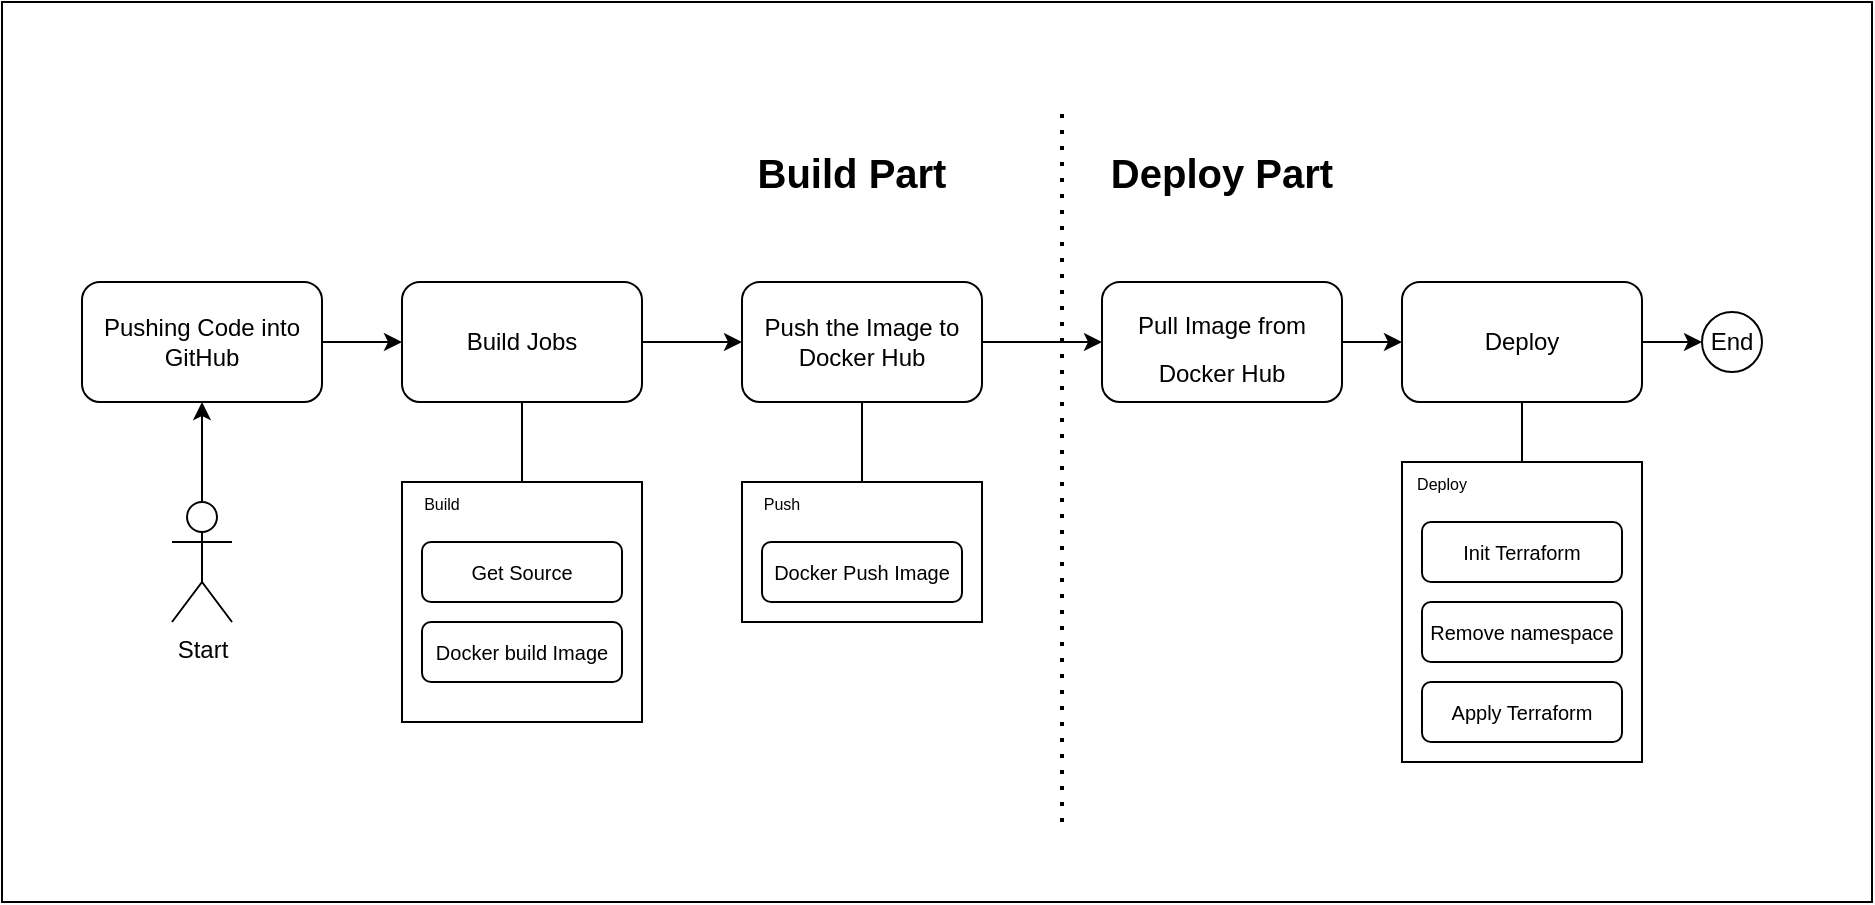 <mxfile>
    <diagram id="uXvjQHK0t-HTV99rKOrY" name="Page-1">
        <mxGraphModel dx="1265" dy="916" grid="1" gridSize="10" guides="1" tooltips="1" connect="1" arrows="1" fold="1" page="1" pageScale="1" pageWidth="850" pageHeight="1100" math="0" shadow="0">
            <root>
                <mxCell id="0"/>
                <mxCell id="1" parent="0"/>
                <mxCell id="43" value="" style="rounded=0;whiteSpace=wrap;html=1;fontSize=10;" vertex="1" parent="1">
                    <mxGeometry x="130" y="160" width="935" height="450" as="geometry"/>
                </mxCell>
                <mxCell id="8" style="edgeStyle=none;html=1;entryX=0;entryY=0.5;entryDx=0;entryDy=0;" parent="1" source="2" target="7" edge="1">
                    <mxGeometry relative="1" as="geometry"/>
                </mxCell>
                <mxCell id="2" value="Pushing Code into GitHub" style="rounded=1;whiteSpace=wrap;html=1;" parent="1" vertex="1">
                    <mxGeometry x="170" y="300" width="120" height="60" as="geometry"/>
                </mxCell>
                <mxCell id="4" style="edgeStyle=none;html=1;" parent="1" source="3" target="2" edge="1">
                    <mxGeometry relative="1" as="geometry"/>
                </mxCell>
                <mxCell id="3" value="Start" style="shape=umlActor;verticalLabelPosition=bottom;verticalAlign=top;html=1;outlineConnect=0;" parent="1" vertex="1">
                    <mxGeometry x="215" y="410" width="30" height="60" as="geometry"/>
                </mxCell>
                <mxCell id="10" style="edgeStyle=none;html=1;" parent="1" source="7" target="9" edge="1">
                    <mxGeometry relative="1" as="geometry"/>
                </mxCell>
                <mxCell id="7" value="Build Jobs" style="rounded=1;whiteSpace=wrap;html=1;" parent="1" vertex="1">
                    <mxGeometry x="330" y="300" width="120" height="60" as="geometry"/>
                </mxCell>
                <mxCell id="14" style="edgeStyle=none;html=1;entryX=0;entryY=0.5;entryDx=0;entryDy=0;" parent="1" source="9" target="27" edge="1">
                    <mxGeometry relative="1" as="geometry"/>
                </mxCell>
                <mxCell id="9" value="Push the Image to Docker Hub" style="rounded=1;whiteSpace=wrap;html=1;" parent="1" vertex="1">
                    <mxGeometry x="500" y="300" width="120" height="60" as="geometry"/>
                </mxCell>
                <mxCell id="11" value="End" style="ellipse;whiteSpace=wrap;html=1;aspect=fixed;" parent="1" vertex="1">
                    <mxGeometry x="980" y="315" width="30" height="30" as="geometry"/>
                </mxCell>
                <mxCell id="21" value="" style="endArrow=none;html=1;fontSize=10;entryX=0.5;entryY=1;entryDx=0;entryDy=0;exitX=0.5;exitY=0;exitDx=0;exitDy=0;" edge="1" parent="1" source="15" target="7">
                    <mxGeometry width="50" height="50" relative="1" as="geometry">
                        <mxPoint x="450" y="490" as="sourcePoint"/>
                        <mxPoint x="500" y="440" as="targetPoint"/>
                    </mxGeometry>
                </mxCell>
                <mxCell id="23" value="" style="endArrow=none;html=1;fontSize=10;exitX=0.5;exitY=1;exitDx=0;exitDy=0;entryX=0.5;entryY=0;entryDx=0;entryDy=0;" edge="1" parent="1" source="9" target="22">
                    <mxGeometry width="50" height="50" relative="1" as="geometry">
                        <mxPoint x="480" y="520" as="sourcePoint"/>
                        <mxPoint x="530" y="470" as="targetPoint"/>
                    </mxGeometry>
                </mxCell>
                <mxCell id="25" value="" style="endArrow=none;dashed=1;html=1;dashPattern=1 3;strokeWidth=2;fontSize=10;" edge="1" parent="1">
                    <mxGeometry width="50" height="50" relative="1" as="geometry">
                        <mxPoint x="660" y="570" as="sourcePoint"/>
                        <mxPoint x="660" y="210" as="targetPoint"/>
                    </mxGeometry>
                </mxCell>
                <mxCell id="26" value="&lt;b&gt;&lt;font style=&quot;font-size: 20px;&quot;&gt;Build Part&lt;/font&gt;&lt;/b&gt;" style="text;html=1;strokeColor=none;fillColor=none;align=center;verticalAlign=middle;whiteSpace=wrap;rounded=0;fontSize=10;" vertex="1" parent="1">
                    <mxGeometry x="485" y="230" width="140" height="30" as="geometry"/>
                </mxCell>
                <mxCell id="29" style="edgeStyle=none;html=1;entryX=0;entryY=0.5;entryDx=0;entryDy=0;fontSize=12;" edge="1" parent="1" source="27" target="28">
                    <mxGeometry relative="1" as="geometry"/>
                </mxCell>
                <mxCell id="27" value="&lt;font style=&quot;font-size: 12px;&quot;&gt;Pull Image from Docker Hub&lt;/font&gt;" style="rounded=1;whiteSpace=wrap;html=1;fontSize=20;" vertex="1" parent="1">
                    <mxGeometry x="680" y="300" width="120" height="60" as="geometry"/>
                </mxCell>
                <mxCell id="36" style="edgeStyle=none;html=1;entryX=0;entryY=0.5;entryDx=0;entryDy=0;fontSize=10;" edge="1" parent="1" source="28" target="11">
                    <mxGeometry relative="1" as="geometry"/>
                </mxCell>
                <mxCell id="28" value="Deploy" style="rounded=1;whiteSpace=wrap;html=1;fontSize=12;" vertex="1" parent="1">
                    <mxGeometry x="830" y="300" width="120" height="60" as="geometry"/>
                </mxCell>
                <mxCell id="32" value="" style="endArrow=none;html=1;fontSize=12;entryX=0.5;entryY=1;entryDx=0;entryDy=0;exitX=0.5;exitY=0;exitDx=0;exitDy=0;" edge="1" parent="1" source="30" target="28">
                    <mxGeometry width="50" height="50" relative="1" as="geometry">
                        <mxPoint x="1040" y="490" as="sourcePoint"/>
                        <mxPoint x="1090" y="440" as="targetPoint"/>
                    </mxGeometry>
                </mxCell>
                <mxCell id="33" value="&lt;b&gt;&lt;font style=&quot;font-size: 20px;&quot;&gt;Deploy Part&lt;/font&gt;&lt;/b&gt;" style="text;html=1;strokeColor=none;fillColor=none;align=center;verticalAlign=middle;whiteSpace=wrap;rounded=0;fontSize=10;" vertex="1" parent="1">
                    <mxGeometry x="670" y="230" width="140" height="30" as="geometry"/>
                </mxCell>
                <mxCell id="40" value="" style="group" vertex="1" connectable="0" parent="1">
                    <mxGeometry x="500" y="400" width="120" height="70" as="geometry"/>
                </mxCell>
                <mxCell id="22" value="" style="rounded=0;whiteSpace=wrap;html=1;fontSize=10;" vertex="1" parent="40">
                    <mxGeometry width="120" height="70" as="geometry"/>
                </mxCell>
                <mxCell id="18" value="&lt;font style=&quot;font-size: 10px;&quot;&gt;Docker Push Image&lt;/font&gt;" style="rounded=1;whiteSpace=wrap;html=1;" vertex="1" parent="40">
                    <mxGeometry x="10" y="30" width="100" height="30" as="geometry"/>
                </mxCell>
                <mxCell id="24" value="&lt;font style=&quot;font-size: 8px;&quot;&gt;Push&lt;/font&gt;" style="text;html=1;strokeColor=none;fillColor=none;align=center;verticalAlign=middle;whiteSpace=wrap;rounded=0;" vertex="1" parent="40">
                    <mxGeometry width="40" height="20" as="geometry"/>
                </mxCell>
                <mxCell id="41" value="" style="group" vertex="1" connectable="0" parent="1">
                    <mxGeometry x="330" y="400" width="120" height="120" as="geometry"/>
                </mxCell>
                <mxCell id="15" value="" style="rounded=0;whiteSpace=wrap;html=1;align=center;" vertex="1" parent="41">
                    <mxGeometry width="120" height="120" as="geometry"/>
                </mxCell>
                <mxCell id="16" value="&lt;font style=&quot;font-size: 10px;&quot;&gt;Get Source&lt;/font&gt;" style="rounded=1;whiteSpace=wrap;html=1;" vertex="1" parent="41">
                    <mxGeometry x="10" y="30" width="100" height="30" as="geometry"/>
                </mxCell>
                <mxCell id="17" value="&lt;font style=&quot;font-size: 10px;&quot;&gt;Docker build Image&lt;/font&gt;" style="rounded=1;whiteSpace=wrap;html=1;" vertex="1" parent="41">
                    <mxGeometry x="10" y="70" width="100" height="30" as="geometry"/>
                </mxCell>
                <mxCell id="20" value="&lt;font style=&quot;font-size: 8px;&quot;&gt;Build&lt;/font&gt;" style="text;html=1;strokeColor=none;fillColor=none;align=center;verticalAlign=middle;whiteSpace=wrap;rounded=0;" vertex="1" parent="41">
                    <mxGeometry width="40" height="20" as="geometry"/>
                </mxCell>
                <mxCell id="45" value="" style="group" vertex="1" connectable="0" parent="1">
                    <mxGeometry x="830" y="390" width="120" height="150" as="geometry"/>
                </mxCell>
                <mxCell id="30" value="" style="rounded=0;whiteSpace=wrap;html=1;fontSize=12;container=0;" vertex="1" parent="45">
                    <mxGeometry width="120" height="150" as="geometry"/>
                </mxCell>
                <mxCell id="19" value="&lt;font style=&quot;font-size: 10px;&quot;&gt;Init Terraform&lt;/font&gt;" style="rounded=1;whiteSpace=wrap;html=1;container=0;" vertex="1" parent="45">
                    <mxGeometry x="10" y="30" width="100" height="30" as="geometry"/>
                </mxCell>
                <mxCell id="31" value="&lt;font style=&quot;font-size: 8px;&quot;&gt;Deploy&lt;/font&gt;" style="text;html=1;strokeColor=none;fillColor=none;align=center;verticalAlign=middle;whiteSpace=wrap;rounded=0;container=0;" vertex="1" parent="45">
                    <mxGeometry width="40" height="20" as="geometry"/>
                </mxCell>
                <mxCell id="35" value="&lt;font style=&quot;font-size: 10px;&quot;&gt;Apply Terraform&lt;/font&gt;" style="rounded=1;whiteSpace=wrap;html=1;container=0;" vertex="1" parent="45">
                    <mxGeometry x="10" y="110" width="100" height="30" as="geometry"/>
                </mxCell>
                <mxCell id="44" value="&lt;span style=&quot;font-size: 10px;&quot;&gt;Remove namespace&lt;/span&gt;" style="rounded=1;whiteSpace=wrap;html=1;container=0;" vertex="1" parent="45">
                    <mxGeometry x="10" y="70" width="100" height="30" as="geometry"/>
                </mxCell>
            </root>
        </mxGraphModel>
    </diagram>
</mxfile>